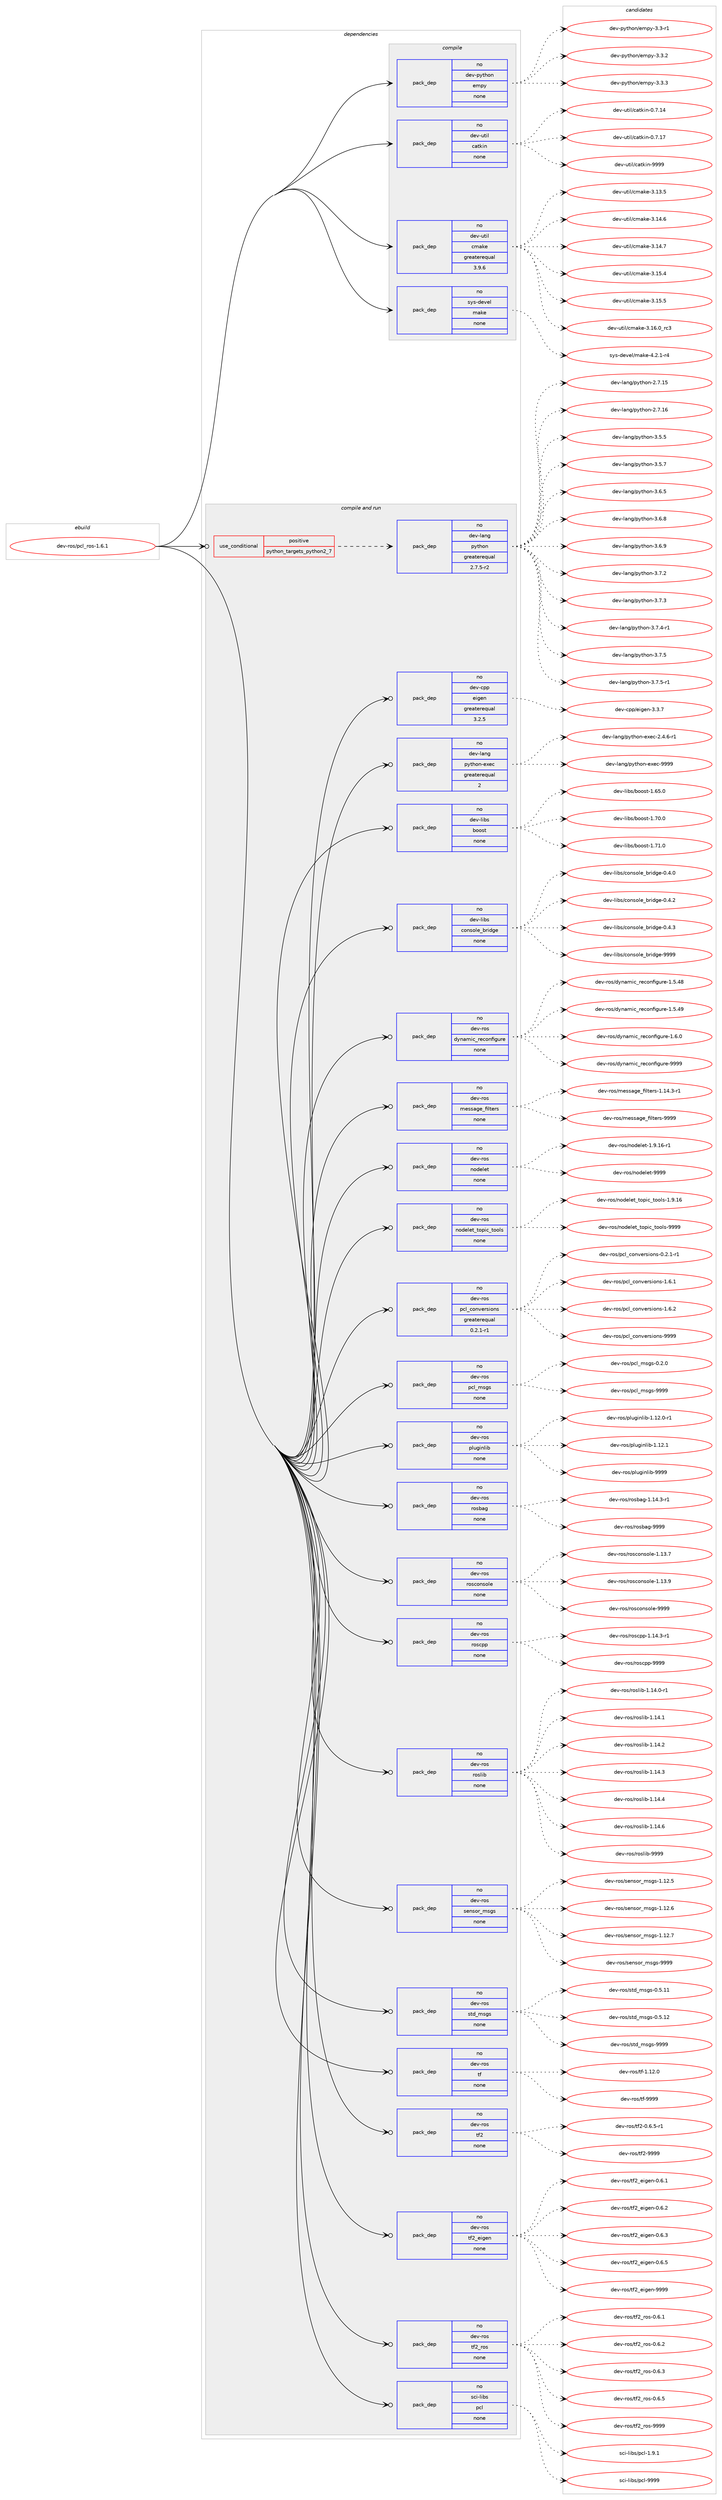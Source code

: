 digraph prolog {

# *************
# Graph options
# *************

newrank=true;
concentrate=true;
compound=true;
graph [rankdir=LR,fontname=Helvetica,fontsize=10,ranksep=1.5];#, ranksep=2.5, nodesep=0.2];
edge  [arrowhead=vee];
node  [fontname=Helvetica,fontsize=10];

# **********
# The ebuild
# **********

subgraph cluster_leftcol {
color=gray;
rank=same;
label=<<i>ebuild</i>>;
id [label="dev-ros/pcl_ros-1.6.1", color=red, width=4, href="../dev-ros/pcl_ros-1.6.1.svg"];
}

# ****************
# The dependencies
# ****************

subgraph cluster_midcol {
color=gray;
label=<<i>dependencies</i>>;
subgraph cluster_compile {
fillcolor="#eeeeee";
style=filled;
label=<<i>compile</i>>;
subgraph pack491912 {
dependency657937 [label=<<TABLE BORDER="0" CELLBORDER="1" CELLSPACING="0" CELLPADDING="4" WIDTH="220"><TR><TD ROWSPAN="6" CELLPADDING="30">pack_dep</TD></TR><TR><TD WIDTH="110">no</TD></TR><TR><TD>dev-python</TD></TR><TR><TD>empy</TD></TR><TR><TD>none</TD></TR><TR><TD></TD></TR></TABLE>>, shape=none, color=blue];
}
id:e -> dependency657937:w [weight=20,style="solid",arrowhead="vee"];
subgraph pack491913 {
dependency657938 [label=<<TABLE BORDER="0" CELLBORDER="1" CELLSPACING="0" CELLPADDING="4" WIDTH="220"><TR><TD ROWSPAN="6" CELLPADDING="30">pack_dep</TD></TR><TR><TD WIDTH="110">no</TD></TR><TR><TD>dev-util</TD></TR><TR><TD>catkin</TD></TR><TR><TD>none</TD></TR><TR><TD></TD></TR></TABLE>>, shape=none, color=blue];
}
id:e -> dependency657938:w [weight=20,style="solid",arrowhead="vee"];
subgraph pack491914 {
dependency657939 [label=<<TABLE BORDER="0" CELLBORDER="1" CELLSPACING="0" CELLPADDING="4" WIDTH="220"><TR><TD ROWSPAN="6" CELLPADDING="30">pack_dep</TD></TR><TR><TD WIDTH="110">no</TD></TR><TR><TD>dev-util</TD></TR><TR><TD>cmake</TD></TR><TR><TD>greaterequal</TD></TR><TR><TD>3.9.6</TD></TR></TABLE>>, shape=none, color=blue];
}
id:e -> dependency657939:w [weight=20,style="solid",arrowhead="vee"];
subgraph pack491915 {
dependency657940 [label=<<TABLE BORDER="0" CELLBORDER="1" CELLSPACING="0" CELLPADDING="4" WIDTH="220"><TR><TD ROWSPAN="6" CELLPADDING="30">pack_dep</TD></TR><TR><TD WIDTH="110">no</TD></TR><TR><TD>sys-devel</TD></TR><TR><TD>make</TD></TR><TR><TD>none</TD></TR><TR><TD></TD></TR></TABLE>>, shape=none, color=blue];
}
id:e -> dependency657940:w [weight=20,style="solid",arrowhead="vee"];
}
subgraph cluster_compileandrun {
fillcolor="#eeeeee";
style=filled;
label=<<i>compile and run</i>>;
subgraph cond154119 {
dependency657941 [label=<<TABLE BORDER="0" CELLBORDER="1" CELLSPACING="0" CELLPADDING="4"><TR><TD ROWSPAN="3" CELLPADDING="10">use_conditional</TD></TR><TR><TD>positive</TD></TR><TR><TD>python_targets_python2_7</TD></TR></TABLE>>, shape=none, color=red];
subgraph pack491916 {
dependency657942 [label=<<TABLE BORDER="0" CELLBORDER="1" CELLSPACING="0" CELLPADDING="4" WIDTH="220"><TR><TD ROWSPAN="6" CELLPADDING="30">pack_dep</TD></TR><TR><TD WIDTH="110">no</TD></TR><TR><TD>dev-lang</TD></TR><TR><TD>python</TD></TR><TR><TD>greaterequal</TD></TR><TR><TD>2.7.5-r2</TD></TR></TABLE>>, shape=none, color=blue];
}
dependency657941:e -> dependency657942:w [weight=20,style="dashed",arrowhead="vee"];
}
id:e -> dependency657941:w [weight=20,style="solid",arrowhead="odotvee"];
subgraph pack491917 {
dependency657943 [label=<<TABLE BORDER="0" CELLBORDER="1" CELLSPACING="0" CELLPADDING="4" WIDTH="220"><TR><TD ROWSPAN="6" CELLPADDING="30">pack_dep</TD></TR><TR><TD WIDTH="110">no</TD></TR><TR><TD>dev-cpp</TD></TR><TR><TD>eigen</TD></TR><TR><TD>greaterequal</TD></TR><TR><TD>3.2.5</TD></TR></TABLE>>, shape=none, color=blue];
}
id:e -> dependency657943:w [weight=20,style="solid",arrowhead="odotvee"];
subgraph pack491918 {
dependency657944 [label=<<TABLE BORDER="0" CELLBORDER="1" CELLSPACING="0" CELLPADDING="4" WIDTH="220"><TR><TD ROWSPAN="6" CELLPADDING="30">pack_dep</TD></TR><TR><TD WIDTH="110">no</TD></TR><TR><TD>dev-lang</TD></TR><TR><TD>python-exec</TD></TR><TR><TD>greaterequal</TD></TR><TR><TD>2</TD></TR></TABLE>>, shape=none, color=blue];
}
id:e -> dependency657944:w [weight=20,style="solid",arrowhead="odotvee"];
subgraph pack491919 {
dependency657945 [label=<<TABLE BORDER="0" CELLBORDER="1" CELLSPACING="0" CELLPADDING="4" WIDTH="220"><TR><TD ROWSPAN="6" CELLPADDING="30">pack_dep</TD></TR><TR><TD WIDTH="110">no</TD></TR><TR><TD>dev-libs</TD></TR><TR><TD>boost</TD></TR><TR><TD>none</TD></TR><TR><TD></TD></TR></TABLE>>, shape=none, color=blue];
}
id:e -> dependency657945:w [weight=20,style="solid",arrowhead="odotvee"];
subgraph pack491920 {
dependency657946 [label=<<TABLE BORDER="0" CELLBORDER="1" CELLSPACING="0" CELLPADDING="4" WIDTH="220"><TR><TD ROWSPAN="6" CELLPADDING="30">pack_dep</TD></TR><TR><TD WIDTH="110">no</TD></TR><TR><TD>dev-libs</TD></TR><TR><TD>console_bridge</TD></TR><TR><TD>none</TD></TR><TR><TD></TD></TR></TABLE>>, shape=none, color=blue];
}
id:e -> dependency657946:w [weight=20,style="solid",arrowhead="odotvee"];
subgraph pack491921 {
dependency657947 [label=<<TABLE BORDER="0" CELLBORDER="1" CELLSPACING="0" CELLPADDING="4" WIDTH="220"><TR><TD ROWSPAN="6" CELLPADDING="30">pack_dep</TD></TR><TR><TD WIDTH="110">no</TD></TR><TR><TD>dev-ros</TD></TR><TR><TD>dynamic_reconfigure</TD></TR><TR><TD>none</TD></TR><TR><TD></TD></TR></TABLE>>, shape=none, color=blue];
}
id:e -> dependency657947:w [weight=20,style="solid",arrowhead="odotvee"];
subgraph pack491922 {
dependency657948 [label=<<TABLE BORDER="0" CELLBORDER="1" CELLSPACING="0" CELLPADDING="4" WIDTH="220"><TR><TD ROWSPAN="6" CELLPADDING="30">pack_dep</TD></TR><TR><TD WIDTH="110">no</TD></TR><TR><TD>dev-ros</TD></TR><TR><TD>message_filters</TD></TR><TR><TD>none</TD></TR><TR><TD></TD></TR></TABLE>>, shape=none, color=blue];
}
id:e -> dependency657948:w [weight=20,style="solid",arrowhead="odotvee"];
subgraph pack491923 {
dependency657949 [label=<<TABLE BORDER="0" CELLBORDER="1" CELLSPACING="0" CELLPADDING="4" WIDTH="220"><TR><TD ROWSPAN="6" CELLPADDING="30">pack_dep</TD></TR><TR><TD WIDTH="110">no</TD></TR><TR><TD>dev-ros</TD></TR><TR><TD>nodelet</TD></TR><TR><TD>none</TD></TR><TR><TD></TD></TR></TABLE>>, shape=none, color=blue];
}
id:e -> dependency657949:w [weight=20,style="solid",arrowhead="odotvee"];
subgraph pack491924 {
dependency657950 [label=<<TABLE BORDER="0" CELLBORDER="1" CELLSPACING="0" CELLPADDING="4" WIDTH="220"><TR><TD ROWSPAN="6" CELLPADDING="30">pack_dep</TD></TR><TR><TD WIDTH="110">no</TD></TR><TR><TD>dev-ros</TD></TR><TR><TD>nodelet_topic_tools</TD></TR><TR><TD>none</TD></TR><TR><TD></TD></TR></TABLE>>, shape=none, color=blue];
}
id:e -> dependency657950:w [weight=20,style="solid",arrowhead="odotvee"];
subgraph pack491925 {
dependency657951 [label=<<TABLE BORDER="0" CELLBORDER="1" CELLSPACING="0" CELLPADDING="4" WIDTH="220"><TR><TD ROWSPAN="6" CELLPADDING="30">pack_dep</TD></TR><TR><TD WIDTH="110">no</TD></TR><TR><TD>dev-ros</TD></TR><TR><TD>pcl_conversions</TD></TR><TR><TD>greaterequal</TD></TR><TR><TD>0.2.1-r1</TD></TR></TABLE>>, shape=none, color=blue];
}
id:e -> dependency657951:w [weight=20,style="solid",arrowhead="odotvee"];
subgraph pack491926 {
dependency657952 [label=<<TABLE BORDER="0" CELLBORDER="1" CELLSPACING="0" CELLPADDING="4" WIDTH="220"><TR><TD ROWSPAN="6" CELLPADDING="30">pack_dep</TD></TR><TR><TD WIDTH="110">no</TD></TR><TR><TD>dev-ros</TD></TR><TR><TD>pcl_msgs</TD></TR><TR><TD>none</TD></TR><TR><TD></TD></TR></TABLE>>, shape=none, color=blue];
}
id:e -> dependency657952:w [weight=20,style="solid",arrowhead="odotvee"];
subgraph pack491927 {
dependency657953 [label=<<TABLE BORDER="0" CELLBORDER="1" CELLSPACING="0" CELLPADDING="4" WIDTH="220"><TR><TD ROWSPAN="6" CELLPADDING="30">pack_dep</TD></TR><TR><TD WIDTH="110">no</TD></TR><TR><TD>dev-ros</TD></TR><TR><TD>pluginlib</TD></TR><TR><TD>none</TD></TR><TR><TD></TD></TR></TABLE>>, shape=none, color=blue];
}
id:e -> dependency657953:w [weight=20,style="solid",arrowhead="odotvee"];
subgraph pack491928 {
dependency657954 [label=<<TABLE BORDER="0" CELLBORDER="1" CELLSPACING="0" CELLPADDING="4" WIDTH="220"><TR><TD ROWSPAN="6" CELLPADDING="30">pack_dep</TD></TR><TR><TD WIDTH="110">no</TD></TR><TR><TD>dev-ros</TD></TR><TR><TD>rosbag</TD></TR><TR><TD>none</TD></TR><TR><TD></TD></TR></TABLE>>, shape=none, color=blue];
}
id:e -> dependency657954:w [weight=20,style="solid",arrowhead="odotvee"];
subgraph pack491929 {
dependency657955 [label=<<TABLE BORDER="0" CELLBORDER="1" CELLSPACING="0" CELLPADDING="4" WIDTH="220"><TR><TD ROWSPAN="6" CELLPADDING="30">pack_dep</TD></TR><TR><TD WIDTH="110">no</TD></TR><TR><TD>dev-ros</TD></TR><TR><TD>rosconsole</TD></TR><TR><TD>none</TD></TR><TR><TD></TD></TR></TABLE>>, shape=none, color=blue];
}
id:e -> dependency657955:w [weight=20,style="solid",arrowhead="odotvee"];
subgraph pack491930 {
dependency657956 [label=<<TABLE BORDER="0" CELLBORDER="1" CELLSPACING="0" CELLPADDING="4" WIDTH="220"><TR><TD ROWSPAN="6" CELLPADDING="30">pack_dep</TD></TR><TR><TD WIDTH="110">no</TD></TR><TR><TD>dev-ros</TD></TR><TR><TD>roscpp</TD></TR><TR><TD>none</TD></TR><TR><TD></TD></TR></TABLE>>, shape=none, color=blue];
}
id:e -> dependency657956:w [weight=20,style="solid",arrowhead="odotvee"];
subgraph pack491931 {
dependency657957 [label=<<TABLE BORDER="0" CELLBORDER="1" CELLSPACING="0" CELLPADDING="4" WIDTH="220"><TR><TD ROWSPAN="6" CELLPADDING="30">pack_dep</TD></TR><TR><TD WIDTH="110">no</TD></TR><TR><TD>dev-ros</TD></TR><TR><TD>roslib</TD></TR><TR><TD>none</TD></TR><TR><TD></TD></TR></TABLE>>, shape=none, color=blue];
}
id:e -> dependency657957:w [weight=20,style="solid",arrowhead="odotvee"];
subgraph pack491932 {
dependency657958 [label=<<TABLE BORDER="0" CELLBORDER="1" CELLSPACING="0" CELLPADDING="4" WIDTH="220"><TR><TD ROWSPAN="6" CELLPADDING="30">pack_dep</TD></TR><TR><TD WIDTH="110">no</TD></TR><TR><TD>dev-ros</TD></TR><TR><TD>sensor_msgs</TD></TR><TR><TD>none</TD></TR><TR><TD></TD></TR></TABLE>>, shape=none, color=blue];
}
id:e -> dependency657958:w [weight=20,style="solid",arrowhead="odotvee"];
subgraph pack491933 {
dependency657959 [label=<<TABLE BORDER="0" CELLBORDER="1" CELLSPACING="0" CELLPADDING="4" WIDTH="220"><TR><TD ROWSPAN="6" CELLPADDING="30">pack_dep</TD></TR><TR><TD WIDTH="110">no</TD></TR><TR><TD>dev-ros</TD></TR><TR><TD>std_msgs</TD></TR><TR><TD>none</TD></TR><TR><TD></TD></TR></TABLE>>, shape=none, color=blue];
}
id:e -> dependency657959:w [weight=20,style="solid",arrowhead="odotvee"];
subgraph pack491934 {
dependency657960 [label=<<TABLE BORDER="0" CELLBORDER="1" CELLSPACING="0" CELLPADDING="4" WIDTH="220"><TR><TD ROWSPAN="6" CELLPADDING="30">pack_dep</TD></TR><TR><TD WIDTH="110">no</TD></TR><TR><TD>dev-ros</TD></TR><TR><TD>tf</TD></TR><TR><TD>none</TD></TR><TR><TD></TD></TR></TABLE>>, shape=none, color=blue];
}
id:e -> dependency657960:w [weight=20,style="solid",arrowhead="odotvee"];
subgraph pack491935 {
dependency657961 [label=<<TABLE BORDER="0" CELLBORDER="1" CELLSPACING="0" CELLPADDING="4" WIDTH="220"><TR><TD ROWSPAN="6" CELLPADDING="30">pack_dep</TD></TR><TR><TD WIDTH="110">no</TD></TR><TR><TD>dev-ros</TD></TR><TR><TD>tf2</TD></TR><TR><TD>none</TD></TR><TR><TD></TD></TR></TABLE>>, shape=none, color=blue];
}
id:e -> dependency657961:w [weight=20,style="solid",arrowhead="odotvee"];
subgraph pack491936 {
dependency657962 [label=<<TABLE BORDER="0" CELLBORDER="1" CELLSPACING="0" CELLPADDING="4" WIDTH="220"><TR><TD ROWSPAN="6" CELLPADDING="30">pack_dep</TD></TR><TR><TD WIDTH="110">no</TD></TR><TR><TD>dev-ros</TD></TR><TR><TD>tf2_eigen</TD></TR><TR><TD>none</TD></TR><TR><TD></TD></TR></TABLE>>, shape=none, color=blue];
}
id:e -> dependency657962:w [weight=20,style="solid",arrowhead="odotvee"];
subgraph pack491937 {
dependency657963 [label=<<TABLE BORDER="0" CELLBORDER="1" CELLSPACING="0" CELLPADDING="4" WIDTH="220"><TR><TD ROWSPAN="6" CELLPADDING="30">pack_dep</TD></TR><TR><TD WIDTH="110">no</TD></TR><TR><TD>dev-ros</TD></TR><TR><TD>tf2_ros</TD></TR><TR><TD>none</TD></TR><TR><TD></TD></TR></TABLE>>, shape=none, color=blue];
}
id:e -> dependency657963:w [weight=20,style="solid",arrowhead="odotvee"];
subgraph pack491938 {
dependency657964 [label=<<TABLE BORDER="0" CELLBORDER="1" CELLSPACING="0" CELLPADDING="4" WIDTH="220"><TR><TD ROWSPAN="6" CELLPADDING="30">pack_dep</TD></TR><TR><TD WIDTH="110">no</TD></TR><TR><TD>sci-libs</TD></TR><TR><TD>pcl</TD></TR><TR><TD>none</TD></TR><TR><TD></TD></TR></TABLE>>, shape=none, color=blue];
}
id:e -> dependency657964:w [weight=20,style="solid",arrowhead="odotvee"];
}
subgraph cluster_run {
fillcolor="#eeeeee";
style=filled;
label=<<i>run</i>>;
}
}

# **************
# The candidates
# **************

subgraph cluster_choices {
rank=same;
color=gray;
label=<<i>candidates</i>>;

subgraph choice491912 {
color=black;
nodesep=1;
choice1001011184511212111610411111047101109112121455146514511449 [label="dev-python/empy-3.3-r1", color=red, width=4,href="../dev-python/empy-3.3-r1.svg"];
choice1001011184511212111610411111047101109112121455146514650 [label="dev-python/empy-3.3.2", color=red, width=4,href="../dev-python/empy-3.3.2.svg"];
choice1001011184511212111610411111047101109112121455146514651 [label="dev-python/empy-3.3.3", color=red, width=4,href="../dev-python/empy-3.3.3.svg"];
dependency657937:e -> choice1001011184511212111610411111047101109112121455146514511449:w [style=dotted,weight="100"];
dependency657937:e -> choice1001011184511212111610411111047101109112121455146514650:w [style=dotted,weight="100"];
dependency657937:e -> choice1001011184511212111610411111047101109112121455146514651:w [style=dotted,weight="100"];
}
subgraph choice491913 {
color=black;
nodesep=1;
choice1001011184511711610510847999711610710511045484655464952 [label="dev-util/catkin-0.7.14", color=red, width=4,href="../dev-util/catkin-0.7.14.svg"];
choice1001011184511711610510847999711610710511045484655464955 [label="dev-util/catkin-0.7.17", color=red, width=4,href="../dev-util/catkin-0.7.17.svg"];
choice100101118451171161051084799971161071051104557575757 [label="dev-util/catkin-9999", color=red, width=4,href="../dev-util/catkin-9999.svg"];
dependency657938:e -> choice1001011184511711610510847999711610710511045484655464952:w [style=dotted,weight="100"];
dependency657938:e -> choice1001011184511711610510847999711610710511045484655464955:w [style=dotted,weight="100"];
dependency657938:e -> choice100101118451171161051084799971161071051104557575757:w [style=dotted,weight="100"];
}
subgraph choice491914 {
color=black;
nodesep=1;
choice1001011184511711610510847991099710710145514649514653 [label="dev-util/cmake-3.13.5", color=red, width=4,href="../dev-util/cmake-3.13.5.svg"];
choice1001011184511711610510847991099710710145514649524654 [label="dev-util/cmake-3.14.6", color=red, width=4,href="../dev-util/cmake-3.14.6.svg"];
choice1001011184511711610510847991099710710145514649524655 [label="dev-util/cmake-3.14.7", color=red, width=4,href="../dev-util/cmake-3.14.7.svg"];
choice1001011184511711610510847991099710710145514649534652 [label="dev-util/cmake-3.15.4", color=red, width=4,href="../dev-util/cmake-3.15.4.svg"];
choice1001011184511711610510847991099710710145514649534653 [label="dev-util/cmake-3.15.5", color=red, width=4,href="../dev-util/cmake-3.15.5.svg"];
choice1001011184511711610510847991099710710145514649544648951149951 [label="dev-util/cmake-3.16.0_rc3", color=red, width=4,href="../dev-util/cmake-3.16.0_rc3.svg"];
dependency657939:e -> choice1001011184511711610510847991099710710145514649514653:w [style=dotted,weight="100"];
dependency657939:e -> choice1001011184511711610510847991099710710145514649524654:w [style=dotted,weight="100"];
dependency657939:e -> choice1001011184511711610510847991099710710145514649524655:w [style=dotted,weight="100"];
dependency657939:e -> choice1001011184511711610510847991099710710145514649534652:w [style=dotted,weight="100"];
dependency657939:e -> choice1001011184511711610510847991099710710145514649534653:w [style=dotted,weight="100"];
dependency657939:e -> choice1001011184511711610510847991099710710145514649544648951149951:w [style=dotted,weight="100"];
}
subgraph choice491915 {
color=black;
nodesep=1;
choice1151211154510010111810110847109971071014552465046494511452 [label="sys-devel/make-4.2.1-r4", color=red, width=4,href="../sys-devel/make-4.2.1-r4.svg"];
dependency657940:e -> choice1151211154510010111810110847109971071014552465046494511452:w [style=dotted,weight="100"];
}
subgraph choice491916 {
color=black;
nodesep=1;
choice10010111845108971101034711212111610411111045504655464953 [label="dev-lang/python-2.7.15", color=red, width=4,href="../dev-lang/python-2.7.15.svg"];
choice10010111845108971101034711212111610411111045504655464954 [label="dev-lang/python-2.7.16", color=red, width=4,href="../dev-lang/python-2.7.16.svg"];
choice100101118451089711010347112121116104111110455146534653 [label="dev-lang/python-3.5.5", color=red, width=4,href="../dev-lang/python-3.5.5.svg"];
choice100101118451089711010347112121116104111110455146534655 [label="dev-lang/python-3.5.7", color=red, width=4,href="../dev-lang/python-3.5.7.svg"];
choice100101118451089711010347112121116104111110455146544653 [label="dev-lang/python-3.6.5", color=red, width=4,href="../dev-lang/python-3.6.5.svg"];
choice100101118451089711010347112121116104111110455146544656 [label="dev-lang/python-3.6.8", color=red, width=4,href="../dev-lang/python-3.6.8.svg"];
choice100101118451089711010347112121116104111110455146544657 [label="dev-lang/python-3.6.9", color=red, width=4,href="../dev-lang/python-3.6.9.svg"];
choice100101118451089711010347112121116104111110455146554650 [label="dev-lang/python-3.7.2", color=red, width=4,href="../dev-lang/python-3.7.2.svg"];
choice100101118451089711010347112121116104111110455146554651 [label="dev-lang/python-3.7.3", color=red, width=4,href="../dev-lang/python-3.7.3.svg"];
choice1001011184510897110103471121211161041111104551465546524511449 [label="dev-lang/python-3.7.4-r1", color=red, width=4,href="../dev-lang/python-3.7.4-r1.svg"];
choice100101118451089711010347112121116104111110455146554653 [label="dev-lang/python-3.7.5", color=red, width=4,href="../dev-lang/python-3.7.5.svg"];
choice1001011184510897110103471121211161041111104551465546534511449 [label="dev-lang/python-3.7.5-r1", color=red, width=4,href="../dev-lang/python-3.7.5-r1.svg"];
dependency657942:e -> choice10010111845108971101034711212111610411111045504655464953:w [style=dotted,weight="100"];
dependency657942:e -> choice10010111845108971101034711212111610411111045504655464954:w [style=dotted,weight="100"];
dependency657942:e -> choice100101118451089711010347112121116104111110455146534653:w [style=dotted,weight="100"];
dependency657942:e -> choice100101118451089711010347112121116104111110455146534655:w [style=dotted,weight="100"];
dependency657942:e -> choice100101118451089711010347112121116104111110455146544653:w [style=dotted,weight="100"];
dependency657942:e -> choice100101118451089711010347112121116104111110455146544656:w [style=dotted,weight="100"];
dependency657942:e -> choice100101118451089711010347112121116104111110455146544657:w [style=dotted,weight="100"];
dependency657942:e -> choice100101118451089711010347112121116104111110455146554650:w [style=dotted,weight="100"];
dependency657942:e -> choice100101118451089711010347112121116104111110455146554651:w [style=dotted,weight="100"];
dependency657942:e -> choice1001011184510897110103471121211161041111104551465546524511449:w [style=dotted,weight="100"];
dependency657942:e -> choice100101118451089711010347112121116104111110455146554653:w [style=dotted,weight="100"];
dependency657942:e -> choice1001011184510897110103471121211161041111104551465546534511449:w [style=dotted,weight="100"];
}
subgraph choice491917 {
color=black;
nodesep=1;
choice100101118459911211247101105103101110455146514655 [label="dev-cpp/eigen-3.3.7", color=red, width=4,href="../dev-cpp/eigen-3.3.7.svg"];
dependency657943:e -> choice100101118459911211247101105103101110455146514655:w [style=dotted,weight="100"];
}
subgraph choice491918 {
color=black;
nodesep=1;
choice10010111845108971101034711212111610411111045101120101994550465246544511449 [label="dev-lang/python-exec-2.4.6-r1", color=red, width=4,href="../dev-lang/python-exec-2.4.6-r1.svg"];
choice10010111845108971101034711212111610411111045101120101994557575757 [label="dev-lang/python-exec-9999", color=red, width=4,href="../dev-lang/python-exec-9999.svg"];
dependency657944:e -> choice10010111845108971101034711212111610411111045101120101994550465246544511449:w [style=dotted,weight="100"];
dependency657944:e -> choice10010111845108971101034711212111610411111045101120101994557575757:w [style=dotted,weight="100"];
}
subgraph choice491919 {
color=black;
nodesep=1;
choice1001011184510810598115479811111111511645494654534648 [label="dev-libs/boost-1.65.0", color=red, width=4,href="../dev-libs/boost-1.65.0.svg"];
choice1001011184510810598115479811111111511645494655484648 [label="dev-libs/boost-1.70.0", color=red, width=4,href="../dev-libs/boost-1.70.0.svg"];
choice1001011184510810598115479811111111511645494655494648 [label="dev-libs/boost-1.71.0", color=red, width=4,href="../dev-libs/boost-1.71.0.svg"];
dependency657945:e -> choice1001011184510810598115479811111111511645494654534648:w [style=dotted,weight="100"];
dependency657945:e -> choice1001011184510810598115479811111111511645494655484648:w [style=dotted,weight="100"];
dependency657945:e -> choice1001011184510810598115479811111111511645494655494648:w [style=dotted,weight="100"];
}
subgraph choice491920 {
color=black;
nodesep=1;
choice100101118451081059811547991111101151111081019598114105100103101454846524648 [label="dev-libs/console_bridge-0.4.0", color=red, width=4,href="../dev-libs/console_bridge-0.4.0.svg"];
choice100101118451081059811547991111101151111081019598114105100103101454846524650 [label="dev-libs/console_bridge-0.4.2", color=red, width=4,href="../dev-libs/console_bridge-0.4.2.svg"];
choice100101118451081059811547991111101151111081019598114105100103101454846524651 [label="dev-libs/console_bridge-0.4.3", color=red, width=4,href="../dev-libs/console_bridge-0.4.3.svg"];
choice1001011184510810598115479911111011511110810195981141051001031014557575757 [label="dev-libs/console_bridge-9999", color=red, width=4,href="../dev-libs/console_bridge-9999.svg"];
dependency657946:e -> choice100101118451081059811547991111101151111081019598114105100103101454846524648:w [style=dotted,weight="100"];
dependency657946:e -> choice100101118451081059811547991111101151111081019598114105100103101454846524650:w [style=dotted,weight="100"];
dependency657946:e -> choice100101118451081059811547991111101151111081019598114105100103101454846524651:w [style=dotted,weight="100"];
dependency657946:e -> choice1001011184510810598115479911111011511110810195981141051001031014557575757:w [style=dotted,weight="100"];
}
subgraph choice491921 {
color=black;
nodesep=1;
choice10010111845114111115471001211109710910599951141019911111010210510311711410145494653465256 [label="dev-ros/dynamic_reconfigure-1.5.48", color=red, width=4,href="../dev-ros/dynamic_reconfigure-1.5.48.svg"];
choice10010111845114111115471001211109710910599951141019911111010210510311711410145494653465257 [label="dev-ros/dynamic_reconfigure-1.5.49", color=red, width=4,href="../dev-ros/dynamic_reconfigure-1.5.49.svg"];
choice100101118451141111154710012111097109105999511410199111110102105103117114101454946544648 [label="dev-ros/dynamic_reconfigure-1.6.0", color=red, width=4,href="../dev-ros/dynamic_reconfigure-1.6.0.svg"];
choice1001011184511411111547100121110971091059995114101991111101021051031171141014557575757 [label="dev-ros/dynamic_reconfigure-9999", color=red, width=4,href="../dev-ros/dynamic_reconfigure-9999.svg"];
dependency657947:e -> choice10010111845114111115471001211109710910599951141019911111010210510311711410145494653465256:w [style=dotted,weight="100"];
dependency657947:e -> choice10010111845114111115471001211109710910599951141019911111010210510311711410145494653465257:w [style=dotted,weight="100"];
dependency657947:e -> choice100101118451141111154710012111097109105999511410199111110102105103117114101454946544648:w [style=dotted,weight="100"];
dependency657947:e -> choice1001011184511411111547100121110971091059995114101991111101021051031171141014557575757:w [style=dotted,weight="100"];
}
subgraph choice491922 {
color=black;
nodesep=1;
choice10010111845114111115471091011151159710310195102105108116101114115454946495246514511449 [label="dev-ros/message_filters-1.14.3-r1", color=red, width=4,href="../dev-ros/message_filters-1.14.3-r1.svg"];
choice100101118451141111154710910111511597103101951021051081161011141154557575757 [label="dev-ros/message_filters-9999", color=red, width=4,href="../dev-ros/message_filters-9999.svg"];
dependency657948:e -> choice10010111845114111115471091011151159710310195102105108116101114115454946495246514511449:w [style=dotted,weight="100"];
dependency657948:e -> choice100101118451141111154710910111511597103101951021051081161011141154557575757:w [style=dotted,weight="100"];
}
subgraph choice491923 {
color=black;
nodesep=1;
choice1001011184511411111547110111100101108101116454946574649544511449 [label="dev-ros/nodelet-1.9.16-r1", color=red, width=4,href="../dev-ros/nodelet-1.9.16-r1.svg"];
choice10010111845114111115471101111001011081011164557575757 [label="dev-ros/nodelet-9999", color=red, width=4,href="../dev-ros/nodelet-9999.svg"];
dependency657949:e -> choice1001011184511411111547110111100101108101116454946574649544511449:w [style=dotted,weight="100"];
dependency657949:e -> choice10010111845114111115471101111001011081011164557575757:w [style=dotted,weight="100"];
}
subgraph choice491924 {
color=black;
nodesep=1;
choice100101118451141111154711011110010110810111695116111112105999511611111110811545494657464954 [label="dev-ros/nodelet_topic_tools-1.9.16", color=red, width=4,href="../dev-ros/nodelet_topic_tools-1.9.16.svg"];
choice10010111845114111115471101111001011081011169511611111210599951161111111081154557575757 [label="dev-ros/nodelet_topic_tools-9999", color=red, width=4,href="../dev-ros/nodelet_topic_tools-9999.svg"];
dependency657950:e -> choice100101118451141111154711011110010110810111695116111112105999511611111110811545494657464954:w [style=dotted,weight="100"];
dependency657950:e -> choice10010111845114111115471101111001011081011169511611111210599951161111111081154557575757:w [style=dotted,weight="100"];
}
subgraph choice491925 {
color=black;
nodesep=1;
choice10010111845114111115471129910895991111101181011141151051111101154548465046494511449 [label="dev-ros/pcl_conversions-0.2.1-r1", color=red, width=4,href="../dev-ros/pcl_conversions-0.2.1-r1.svg"];
choice1001011184511411111547112991089599111110118101114115105111110115454946544649 [label="dev-ros/pcl_conversions-1.6.1", color=red, width=4,href="../dev-ros/pcl_conversions-1.6.1.svg"];
choice1001011184511411111547112991089599111110118101114115105111110115454946544650 [label="dev-ros/pcl_conversions-1.6.2", color=red, width=4,href="../dev-ros/pcl_conversions-1.6.2.svg"];
choice10010111845114111115471129910895991111101181011141151051111101154557575757 [label="dev-ros/pcl_conversions-9999", color=red, width=4,href="../dev-ros/pcl_conversions-9999.svg"];
dependency657951:e -> choice10010111845114111115471129910895991111101181011141151051111101154548465046494511449:w [style=dotted,weight="100"];
dependency657951:e -> choice1001011184511411111547112991089599111110118101114115105111110115454946544649:w [style=dotted,weight="100"];
dependency657951:e -> choice1001011184511411111547112991089599111110118101114115105111110115454946544650:w [style=dotted,weight="100"];
dependency657951:e -> choice10010111845114111115471129910895991111101181011141151051111101154557575757:w [style=dotted,weight="100"];
}
subgraph choice491926 {
color=black;
nodesep=1;
choice10010111845114111115471129910895109115103115454846504648 [label="dev-ros/pcl_msgs-0.2.0", color=red, width=4,href="../dev-ros/pcl_msgs-0.2.0.svg"];
choice100101118451141111154711299108951091151031154557575757 [label="dev-ros/pcl_msgs-9999", color=red, width=4,href="../dev-ros/pcl_msgs-9999.svg"];
dependency657952:e -> choice10010111845114111115471129910895109115103115454846504648:w [style=dotted,weight="100"];
dependency657952:e -> choice100101118451141111154711299108951091151031154557575757:w [style=dotted,weight="100"];
}
subgraph choice491927 {
color=black;
nodesep=1;
choice100101118451141111154711210811710310511010810598454946495046484511449 [label="dev-ros/pluginlib-1.12.0-r1", color=red, width=4,href="../dev-ros/pluginlib-1.12.0-r1.svg"];
choice10010111845114111115471121081171031051101081059845494649504649 [label="dev-ros/pluginlib-1.12.1", color=red, width=4,href="../dev-ros/pluginlib-1.12.1.svg"];
choice1001011184511411111547112108117103105110108105984557575757 [label="dev-ros/pluginlib-9999", color=red, width=4,href="../dev-ros/pluginlib-9999.svg"];
dependency657953:e -> choice100101118451141111154711210811710310511010810598454946495046484511449:w [style=dotted,weight="100"];
dependency657953:e -> choice10010111845114111115471121081171031051101081059845494649504649:w [style=dotted,weight="100"];
dependency657953:e -> choice1001011184511411111547112108117103105110108105984557575757:w [style=dotted,weight="100"];
}
subgraph choice491928 {
color=black;
nodesep=1;
choice10010111845114111115471141111159897103454946495246514511449 [label="dev-ros/rosbag-1.14.3-r1", color=red, width=4,href="../dev-ros/rosbag-1.14.3-r1.svg"];
choice100101118451141111154711411111598971034557575757 [label="dev-ros/rosbag-9999", color=red, width=4,href="../dev-ros/rosbag-9999.svg"];
dependency657954:e -> choice10010111845114111115471141111159897103454946495246514511449:w [style=dotted,weight="100"];
dependency657954:e -> choice100101118451141111154711411111598971034557575757:w [style=dotted,weight="100"];
}
subgraph choice491929 {
color=black;
nodesep=1;
choice10010111845114111115471141111159911111011511110810145494649514655 [label="dev-ros/rosconsole-1.13.7", color=red, width=4,href="../dev-ros/rosconsole-1.13.7.svg"];
choice10010111845114111115471141111159911111011511110810145494649514657 [label="dev-ros/rosconsole-1.13.9", color=red, width=4,href="../dev-ros/rosconsole-1.13.9.svg"];
choice1001011184511411111547114111115991111101151111081014557575757 [label="dev-ros/rosconsole-9999", color=red, width=4,href="../dev-ros/rosconsole-9999.svg"];
dependency657955:e -> choice10010111845114111115471141111159911111011511110810145494649514655:w [style=dotted,weight="100"];
dependency657955:e -> choice10010111845114111115471141111159911111011511110810145494649514657:w [style=dotted,weight="100"];
dependency657955:e -> choice1001011184511411111547114111115991111101151111081014557575757:w [style=dotted,weight="100"];
}
subgraph choice491930 {
color=black;
nodesep=1;
choice100101118451141111154711411111599112112454946495246514511449 [label="dev-ros/roscpp-1.14.3-r1", color=red, width=4,href="../dev-ros/roscpp-1.14.3-r1.svg"];
choice1001011184511411111547114111115991121124557575757 [label="dev-ros/roscpp-9999", color=red, width=4,href="../dev-ros/roscpp-9999.svg"];
dependency657956:e -> choice100101118451141111154711411111599112112454946495246514511449:w [style=dotted,weight="100"];
dependency657956:e -> choice1001011184511411111547114111115991121124557575757:w [style=dotted,weight="100"];
}
subgraph choice491931 {
color=black;
nodesep=1;
choice100101118451141111154711411111510810598454946495246484511449 [label="dev-ros/roslib-1.14.0-r1", color=red, width=4,href="../dev-ros/roslib-1.14.0-r1.svg"];
choice10010111845114111115471141111151081059845494649524649 [label="dev-ros/roslib-1.14.1", color=red, width=4,href="../dev-ros/roslib-1.14.1.svg"];
choice10010111845114111115471141111151081059845494649524650 [label="dev-ros/roslib-1.14.2", color=red, width=4,href="../dev-ros/roslib-1.14.2.svg"];
choice10010111845114111115471141111151081059845494649524651 [label="dev-ros/roslib-1.14.3", color=red, width=4,href="../dev-ros/roslib-1.14.3.svg"];
choice10010111845114111115471141111151081059845494649524652 [label="dev-ros/roslib-1.14.4", color=red, width=4,href="../dev-ros/roslib-1.14.4.svg"];
choice10010111845114111115471141111151081059845494649524654 [label="dev-ros/roslib-1.14.6", color=red, width=4,href="../dev-ros/roslib-1.14.6.svg"];
choice1001011184511411111547114111115108105984557575757 [label="dev-ros/roslib-9999", color=red, width=4,href="../dev-ros/roslib-9999.svg"];
dependency657957:e -> choice100101118451141111154711411111510810598454946495246484511449:w [style=dotted,weight="100"];
dependency657957:e -> choice10010111845114111115471141111151081059845494649524649:w [style=dotted,weight="100"];
dependency657957:e -> choice10010111845114111115471141111151081059845494649524650:w [style=dotted,weight="100"];
dependency657957:e -> choice10010111845114111115471141111151081059845494649524651:w [style=dotted,weight="100"];
dependency657957:e -> choice10010111845114111115471141111151081059845494649524652:w [style=dotted,weight="100"];
dependency657957:e -> choice10010111845114111115471141111151081059845494649524654:w [style=dotted,weight="100"];
dependency657957:e -> choice1001011184511411111547114111115108105984557575757:w [style=dotted,weight="100"];
}
subgraph choice491932 {
color=black;
nodesep=1;
choice10010111845114111115471151011101151111149510911510311545494649504653 [label="dev-ros/sensor_msgs-1.12.5", color=red, width=4,href="../dev-ros/sensor_msgs-1.12.5.svg"];
choice10010111845114111115471151011101151111149510911510311545494649504654 [label="dev-ros/sensor_msgs-1.12.6", color=red, width=4,href="../dev-ros/sensor_msgs-1.12.6.svg"];
choice10010111845114111115471151011101151111149510911510311545494649504655 [label="dev-ros/sensor_msgs-1.12.7", color=red, width=4,href="../dev-ros/sensor_msgs-1.12.7.svg"];
choice1001011184511411111547115101110115111114951091151031154557575757 [label="dev-ros/sensor_msgs-9999", color=red, width=4,href="../dev-ros/sensor_msgs-9999.svg"];
dependency657958:e -> choice10010111845114111115471151011101151111149510911510311545494649504653:w [style=dotted,weight="100"];
dependency657958:e -> choice10010111845114111115471151011101151111149510911510311545494649504654:w [style=dotted,weight="100"];
dependency657958:e -> choice10010111845114111115471151011101151111149510911510311545494649504655:w [style=dotted,weight="100"];
dependency657958:e -> choice1001011184511411111547115101110115111114951091151031154557575757:w [style=dotted,weight="100"];
}
subgraph choice491933 {
color=black;
nodesep=1;
choice10010111845114111115471151161009510911510311545484653464949 [label="dev-ros/std_msgs-0.5.11", color=red, width=4,href="../dev-ros/std_msgs-0.5.11.svg"];
choice10010111845114111115471151161009510911510311545484653464950 [label="dev-ros/std_msgs-0.5.12", color=red, width=4,href="../dev-ros/std_msgs-0.5.12.svg"];
choice1001011184511411111547115116100951091151031154557575757 [label="dev-ros/std_msgs-9999", color=red, width=4,href="../dev-ros/std_msgs-9999.svg"];
dependency657959:e -> choice10010111845114111115471151161009510911510311545484653464949:w [style=dotted,weight="100"];
dependency657959:e -> choice10010111845114111115471151161009510911510311545484653464950:w [style=dotted,weight="100"];
dependency657959:e -> choice1001011184511411111547115116100951091151031154557575757:w [style=dotted,weight="100"];
}
subgraph choice491934 {
color=black;
nodesep=1;
choice100101118451141111154711610245494649504648 [label="dev-ros/tf-1.12.0", color=red, width=4,href="../dev-ros/tf-1.12.0.svg"];
choice10010111845114111115471161024557575757 [label="dev-ros/tf-9999", color=red, width=4,href="../dev-ros/tf-9999.svg"];
dependency657960:e -> choice100101118451141111154711610245494649504648:w [style=dotted,weight="100"];
dependency657960:e -> choice10010111845114111115471161024557575757:w [style=dotted,weight="100"];
}
subgraph choice491935 {
color=black;
nodesep=1;
choice1001011184511411111547116102504548465446534511449 [label="dev-ros/tf2-0.6.5-r1", color=red, width=4,href="../dev-ros/tf2-0.6.5-r1.svg"];
choice1001011184511411111547116102504557575757 [label="dev-ros/tf2-9999", color=red, width=4,href="../dev-ros/tf2-9999.svg"];
dependency657961:e -> choice1001011184511411111547116102504548465446534511449:w [style=dotted,weight="100"];
dependency657961:e -> choice1001011184511411111547116102504557575757:w [style=dotted,weight="100"];
}
subgraph choice491936 {
color=black;
nodesep=1;
choice10010111845114111115471161025095101105103101110454846544649 [label="dev-ros/tf2_eigen-0.6.1", color=red, width=4,href="../dev-ros/tf2_eigen-0.6.1.svg"];
choice10010111845114111115471161025095101105103101110454846544650 [label="dev-ros/tf2_eigen-0.6.2", color=red, width=4,href="../dev-ros/tf2_eigen-0.6.2.svg"];
choice10010111845114111115471161025095101105103101110454846544651 [label="dev-ros/tf2_eigen-0.6.3", color=red, width=4,href="../dev-ros/tf2_eigen-0.6.3.svg"];
choice10010111845114111115471161025095101105103101110454846544653 [label="dev-ros/tf2_eigen-0.6.5", color=red, width=4,href="../dev-ros/tf2_eigen-0.6.5.svg"];
choice100101118451141111154711610250951011051031011104557575757 [label="dev-ros/tf2_eigen-9999", color=red, width=4,href="../dev-ros/tf2_eigen-9999.svg"];
dependency657962:e -> choice10010111845114111115471161025095101105103101110454846544649:w [style=dotted,weight="100"];
dependency657962:e -> choice10010111845114111115471161025095101105103101110454846544650:w [style=dotted,weight="100"];
dependency657962:e -> choice10010111845114111115471161025095101105103101110454846544651:w [style=dotted,weight="100"];
dependency657962:e -> choice10010111845114111115471161025095101105103101110454846544653:w [style=dotted,weight="100"];
dependency657962:e -> choice100101118451141111154711610250951011051031011104557575757:w [style=dotted,weight="100"];
}
subgraph choice491937 {
color=black;
nodesep=1;
choice10010111845114111115471161025095114111115454846544649 [label="dev-ros/tf2_ros-0.6.1", color=red, width=4,href="../dev-ros/tf2_ros-0.6.1.svg"];
choice10010111845114111115471161025095114111115454846544650 [label="dev-ros/tf2_ros-0.6.2", color=red, width=4,href="../dev-ros/tf2_ros-0.6.2.svg"];
choice10010111845114111115471161025095114111115454846544651 [label="dev-ros/tf2_ros-0.6.3", color=red, width=4,href="../dev-ros/tf2_ros-0.6.3.svg"];
choice10010111845114111115471161025095114111115454846544653 [label="dev-ros/tf2_ros-0.6.5", color=red, width=4,href="../dev-ros/tf2_ros-0.6.5.svg"];
choice100101118451141111154711610250951141111154557575757 [label="dev-ros/tf2_ros-9999", color=red, width=4,href="../dev-ros/tf2_ros-9999.svg"];
dependency657963:e -> choice10010111845114111115471161025095114111115454846544649:w [style=dotted,weight="100"];
dependency657963:e -> choice10010111845114111115471161025095114111115454846544650:w [style=dotted,weight="100"];
dependency657963:e -> choice10010111845114111115471161025095114111115454846544651:w [style=dotted,weight="100"];
dependency657963:e -> choice10010111845114111115471161025095114111115454846544653:w [style=dotted,weight="100"];
dependency657963:e -> choice100101118451141111154711610250951141111154557575757:w [style=dotted,weight="100"];
}
subgraph choice491938 {
color=black;
nodesep=1;
choice1159910545108105981154711299108454946574649 [label="sci-libs/pcl-1.9.1", color=red, width=4,href="../sci-libs/pcl-1.9.1.svg"];
choice11599105451081059811547112991084557575757 [label="sci-libs/pcl-9999", color=red, width=4,href="../sci-libs/pcl-9999.svg"];
dependency657964:e -> choice1159910545108105981154711299108454946574649:w [style=dotted,weight="100"];
dependency657964:e -> choice11599105451081059811547112991084557575757:w [style=dotted,weight="100"];
}
}

}
